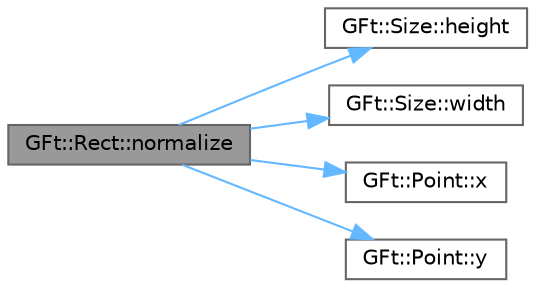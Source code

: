 digraph "GFt::Rect::normalize"
{
 // LATEX_PDF_SIZE
  bgcolor="transparent";
  edge [fontname=Helvetica,fontsize=10,labelfontname=Helvetica,labelfontsize=10];
  node [fontname=Helvetica,fontsize=10,shape=box,height=0.2,width=0.4];
  rankdir="LR";
  Node1 [id="Node000001",label="GFt::Rect::normalize",height=0.2,width=0.4,color="gray40", fillcolor="grey60", style="filled", fontcolor="black",tooltip="规范化矩形数据"];
  Node1 -> Node2 [id="edge1_Node000001_Node000002",color="steelblue1",style="solid",tooltip=" "];
  Node2 [id="Node000002",label="GFt::Size::height",height=0.2,width=0.4,color="grey40", fillcolor="white", style="filled",URL="$class_g_ft_1_1_size.html#abf07d76b19fc604f562c85df19eab0a2",tooltip="尺寸的高度"];
  Node1 -> Node3 [id="edge2_Node000001_Node000003",color="steelblue1",style="solid",tooltip=" "];
  Node3 [id="Node000003",label="GFt::Size::width",height=0.2,width=0.4,color="grey40", fillcolor="white", style="filled",URL="$class_g_ft_1_1_size.html#ac0804a28c260282b6f64d620c7f609b7",tooltip="尺寸的宽度"];
  Node1 -> Node4 [id="edge3_Node000001_Node000004",color="steelblue1",style="solid",tooltip=" "];
  Node4 [id="Node000004",label="GFt::Point::x",height=0.2,width=0.4,color="grey40", fillcolor="white", style="filled",URL="$class_g_ft_1_1_point.html#ae006f6e0a86f50614f486c1c0e9daba3",tooltip="点的 x 坐标"];
  Node1 -> Node5 [id="edge4_Node000001_Node000005",color="steelblue1",style="solid",tooltip=" "];
  Node5 [id="Node000005",label="GFt::Point::y",height=0.2,width=0.4,color="grey40", fillcolor="white", style="filled",URL="$class_g_ft_1_1_point.html#a4721af97bf9652e5065865bff1a5b82d",tooltip="点的 y 坐标"];
}
